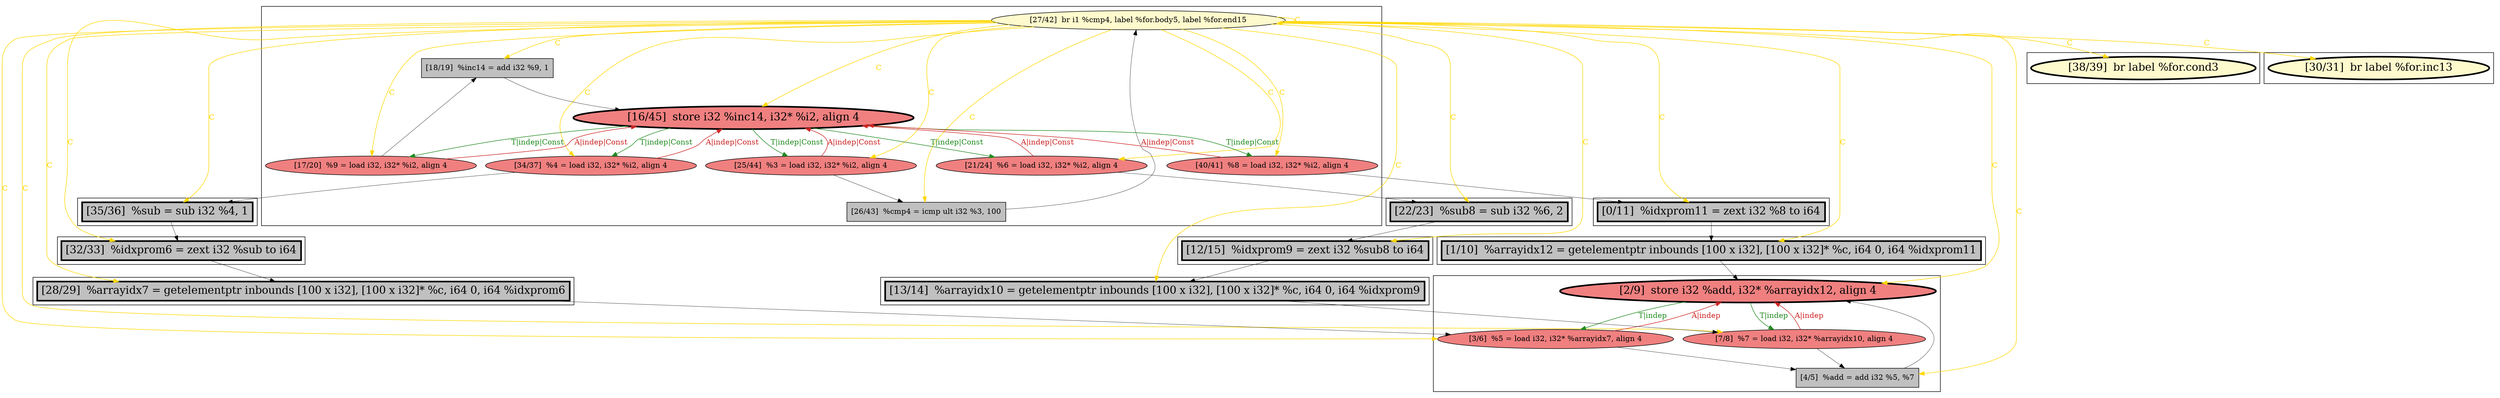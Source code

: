 
digraph G {



node388->node382 [style=solid,color=gold,label="C",penwidth=1.0,fontcolor=gold ]
node388->node391 [style=solid,color=gold,label="C",penwidth=1.0,fontcolor=gold ]
node388->node393 [style=solid,color=gold,label="C",penwidth=1.0,fontcolor=gold ]
node377->node376 [style=solid,color=forestgreen,label="T|indep",penwidth=1.0,fontcolor=forestgreen ]
node376->node377 [style=solid,color=firebrick3,label="A|indep",penwidth=1.0,fontcolor=firebrick3 ]
node388->node396 [style=solid,color=gold,label="C",penwidth=1.0,fontcolor=gold ]
node377->node375 [style=solid,color=forestgreen,label="T|indep",penwidth=1.0,fontcolor=forestgreen ]
node375->node377 [style=solid,color=firebrick3,label="A|indep",penwidth=1.0,fontcolor=firebrick3 ]
node376->node378 [style=solid,color=black,label="",penwidth=0.5,fontcolor=black ]
node392->node390 [style=solid,color=black,label="",penwidth=0.5,fontcolor=black ]
node392->node387 [style=solid,color=firebrick3,label="A|indep|Const",penwidth=1.0,fontcolor=firebrick3 ]
node395->node397 [style=solid,color=black,label="",penwidth=0.5,fontcolor=black ]
node397->node376 [style=solid,color=black,label="",penwidth=0.5,fontcolor=black ]
node394->node387 [style=solid,color=firebrick3,label="A|indep|Const",penwidth=1.0,fontcolor=firebrick3 ]
node389->node380 [style=solid,color=black,label="",penwidth=0.5,fontcolor=black ]
node388->node383 [style=solid,color=gold,label="C",penwidth=1.0,fontcolor=gold ]
node389->node387 [style=solid,color=firebrick3,label="A|indep|Const",penwidth=1.0,fontcolor=firebrick3 ]
node388->node397 [style=solid,color=gold,label="C",penwidth=1.0,fontcolor=gold ]
node388->node381 [style=solid,color=gold,label="C",penwidth=1.0,fontcolor=gold ]
node390->node388 [style=solid,color=black,label="",penwidth=0.5,fontcolor=black ]
node378->node377 [style=solid,color=black,label="",penwidth=0.5,fontcolor=black ]
node388->node395 [style=solid,color=gold,label="C",penwidth=1.0,fontcolor=gold ]
node379->node377 [style=solid,color=black,label="",penwidth=0.5,fontcolor=black ]
node388->node394 [style=solid,color=gold,label="C",penwidth=1.0,fontcolor=gold ]
node388->node384 [style=solid,color=gold,label="C",penwidth=1.0,fontcolor=gold ]
node388->node387 [style=solid,color=gold,label="C",penwidth=1.0,fontcolor=gold ]
node388->node380 [style=solid,color=gold,label="C",penwidth=1.0,fontcolor=gold ]
node388->node377 [style=solid,color=gold,label="C",penwidth=1.0,fontcolor=gold ]
node388->node375 [style=solid,color=gold,label="C",penwidth=1.0,fontcolor=gold ]
node387->node394 [style=solid,color=forestgreen,label="T|indep|Const",penwidth=1.0,fontcolor=forestgreen ]
node393->node387 [style=solid,color=firebrick3,label="A|indep|Const",penwidth=1.0,fontcolor=firebrick3 ]
node387->node389 [style=solid,color=forestgreen,label="T|indep|Const",penwidth=1.0,fontcolor=forestgreen ]
node388->node379 [style=solid,color=gold,label="C",penwidth=1.0,fontcolor=gold ]
node388->node385 [style=solid,color=gold,label="C",penwidth=1.0,fontcolor=gold ]
node380->node379 [style=solid,color=black,label="",penwidth=0.5,fontcolor=black ]
node387->node392 [style=solid,color=forestgreen,label="T|indep|Const",penwidth=1.0,fontcolor=forestgreen ]
node381->node396 [style=solid,color=black,label="",penwidth=0.5,fontcolor=black ]
node391->node387 [style=solid,color=black,label="",penwidth=0.5,fontcolor=black ]
node387->node386 [style=solid,color=forestgreen,label="T|indep|Const",penwidth=1.0,fontcolor=forestgreen ]
node388->node386 [style=solid,color=gold,label="C",penwidth=1.0,fontcolor=gold ]
node388->node390 [style=solid,color=gold,label="C",penwidth=1.0,fontcolor=gold ]
node388->node392 [style=solid,color=gold,label="C",penwidth=1.0,fontcolor=gold ]
node386->node387 [style=solid,color=firebrick3,label="A|indep|Const",penwidth=1.0,fontcolor=firebrick3 ]
node386->node391 [style=solid,color=black,label="",penwidth=0.5,fontcolor=black ]
node388->node388 [style=solid,color=gold,label="C",penwidth=1.0,fontcolor=gold ]
node375->node378 [style=solid,color=black,label="",penwidth=0.5,fontcolor=black ]
node383->node395 [style=solid,color=black,label="",penwidth=0.5,fontcolor=black ]
node388->node376 [style=solid,color=gold,label="C",penwidth=1.0,fontcolor=gold ]
node388->node378 [style=solid,color=gold,label="C",penwidth=1.0,fontcolor=gold ]
node387->node393 [style=solid,color=forestgreen,label="T|indep|Const",penwidth=1.0,fontcolor=forestgreen ]
node394->node381 [style=solid,color=black,label="",penwidth=0.5,fontcolor=black ]
node384->node375 [style=solid,color=black,label="",penwidth=0.5,fontcolor=black ]
node393->node383 [style=solid,color=black,label="",penwidth=0.5,fontcolor=black ]
node388->node389 [style=solid,color=gold,label="C",penwidth=1.0,fontcolor=gold ]
node396->node384 [style=solid,color=black,label="",penwidth=0.5,fontcolor=black ]


subgraph cluster11 {


node397 [penwidth=3.0,fontsize=20,fillcolor=grey,label="[28/29]  %arrayidx7 = getelementptr inbounds [100 x i32], [100 x i32]* %c, i64 0, i64 %idxprom6",shape=rectangle,style=filled ]



}

subgraph cluster10 {


node396 [penwidth=3.0,fontsize=20,fillcolor=grey,label="[12/15]  %idxprom9 = zext i32 %sub8 to i64",shape=rectangle,style=filled ]



}

subgraph cluster9 {


node395 [penwidth=3.0,fontsize=20,fillcolor=grey,label="[32/33]  %idxprom6 = zext i32 %sub to i64",shape=rectangle,style=filled ]



}

subgraph cluster8 {


node394 [fillcolor=lightcoral,label="[21/24]  %6 = load i32, i32* %i2, align 4",shape=ellipse,style=filled ]
node393 [fillcolor=lightcoral,label="[34/37]  %4 = load i32, i32* %i2, align 4",shape=ellipse,style=filled ]
node392 [fillcolor=lightcoral,label="[25/44]  %3 = load i32, i32* %i2, align 4",shape=ellipse,style=filled ]
node386 [fillcolor=lightcoral,label="[17/20]  %9 = load i32, i32* %i2, align 4",shape=ellipse,style=filled ]
node387 [penwidth=3.0,fontsize=20,fillcolor=lightcoral,label="[16/45]  store i32 %inc14, i32* %i2, align 4",shape=ellipse,style=filled ]
node391 [fillcolor=grey,label="[18/19]  %inc14 = add i32 %9, 1",shape=rectangle,style=filled ]
node388 [fillcolor=lemonchiffon,label="[27/42]  br i1 %cmp4, label %for.body5, label %for.end15",shape=ellipse,style=filled ]
node389 [fillcolor=lightcoral,label="[40/41]  %8 = load i32, i32* %i2, align 4",shape=ellipse,style=filled ]
node390 [fillcolor=grey,label="[26/43]  %cmp4 = icmp ult i32 %3, 100",shape=rectangle,style=filled ]



}

subgraph cluster7 {


node385 [penwidth=3.0,fontsize=20,fillcolor=lemonchiffon,label="[30/31]  br label %for.inc13",shape=ellipse,style=filled ]



}

subgraph cluster6 {


node384 [penwidth=3.0,fontsize=20,fillcolor=grey,label="[13/14]  %arrayidx10 = getelementptr inbounds [100 x i32], [100 x i32]* %c, i64 0, i64 %idxprom9",shape=rectangle,style=filled ]



}

subgraph cluster0 {


node378 [fillcolor=grey,label="[4/5]  %add = add i32 %5, %7",shape=rectangle,style=filled ]
node377 [penwidth=3.0,fontsize=20,fillcolor=lightcoral,label="[2/9]  store i32 %add, i32* %arrayidx12, align 4",shape=ellipse,style=filled ]
node375 [fillcolor=lightcoral,label="[7/8]  %7 = load i32, i32* %arrayidx10, align 4",shape=ellipse,style=filled ]
node376 [fillcolor=lightcoral,label="[3/6]  %5 = load i32, i32* %arrayidx7, align 4",shape=ellipse,style=filled ]



}

subgraph cluster5 {


node383 [penwidth=3.0,fontsize=20,fillcolor=grey,label="[35/36]  %sub = sub i32 %4, 1",shape=rectangle,style=filled ]



}

subgraph cluster1 {


node379 [penwidth=3.0,fontsize=20,fillcolor=grey,label="[1/10]  %arrayidx12 = getelementptr inbounds [100 x i32], [100 x i32]* %c, i64 0, i64 %idxprom11",shape=rectangle,style=filled ]



}

subgraph cluster2 {


node380 [penwidth=3.0,fontsize=20,fillcolor=grey,label="[0/11]  %idxprom11 = zext i32 %8 to i64",shape=rectangle,style=filled ]



}

subgraph cluster3 {


node381 [penwidth=3.0,fontsize=20,fillcolor=grey,label="[22/23]  %sub8 = sub i32 %6, 2",shape=rectangle,style=filled ]



}

subgraph cluster4 {


node382 [penwidth=3.0,fontsize=20,fillcolor=lemonchiffon,label="[38/39]  br label %for.cond3",shape=ellipse,style=filled ]



}

}
